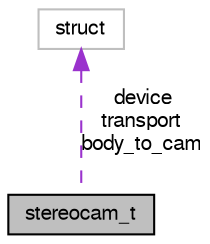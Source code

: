 digraph "stereocam_t"
{
  edge [fontname="FreeSans",fontsize="10",labelfontname="FreeSans",labelfontsize="10"];
  node [fontname="FreeSans",fontsize="10",shape=record];
  Node1 [label="stereocam_t",height=0.2,width=0.4,color="black", fillcolor="grey75", style="filled", fontcolor="black"];
  Node2 -> Node1 [dir="back",color="darkorchid3",fontsize="10",style="dashed",label=" device\ntransport\nbody_to_cam" ,fontname="FreeSans"];
  Node2 [label="struct",height=0.2,width=0.4,color="grey75", fillcolor="white", style="filled"];
}
